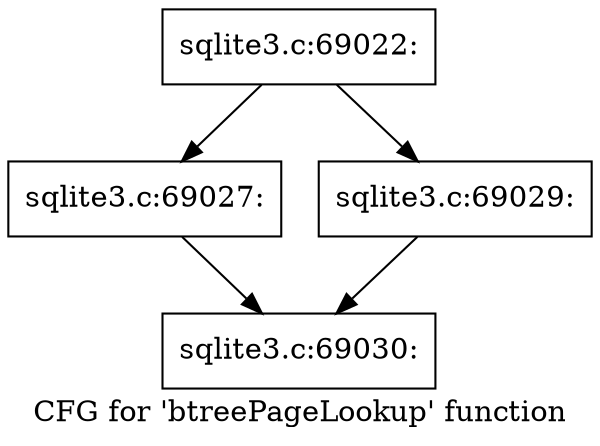 digraph "CFG for 'btreePageLookup' function" {
	label="CFG for 'btreePageLookup' function";

	Node0x55c0f7fe4d10 [shape=record,label="{sqlite3.c:69022:}"];
	Node0x55c0f7fe4d10 -> Node0x55c0f7ff7740;
	Node0x55c0f7fe4d10 -> Node0x55c0f7ff7790;
	Node0x55c0f7ff7740 [shape=record,label="{sqlite3.c:69027:}"];
	Node0x55c0f7ff7740 -> Node0x55c0f7fe4e90;
	Node0x55c0f7ff7790 [shape=record,label="{sqlite3.c:69029:}"];
	Node0x55c0f7ff7790 -> Node0x55c0f7fe4e90;
	Node0x55c0f7fe4e90 [shape=record,label="{sqlite3.c:69030:}"];
}
